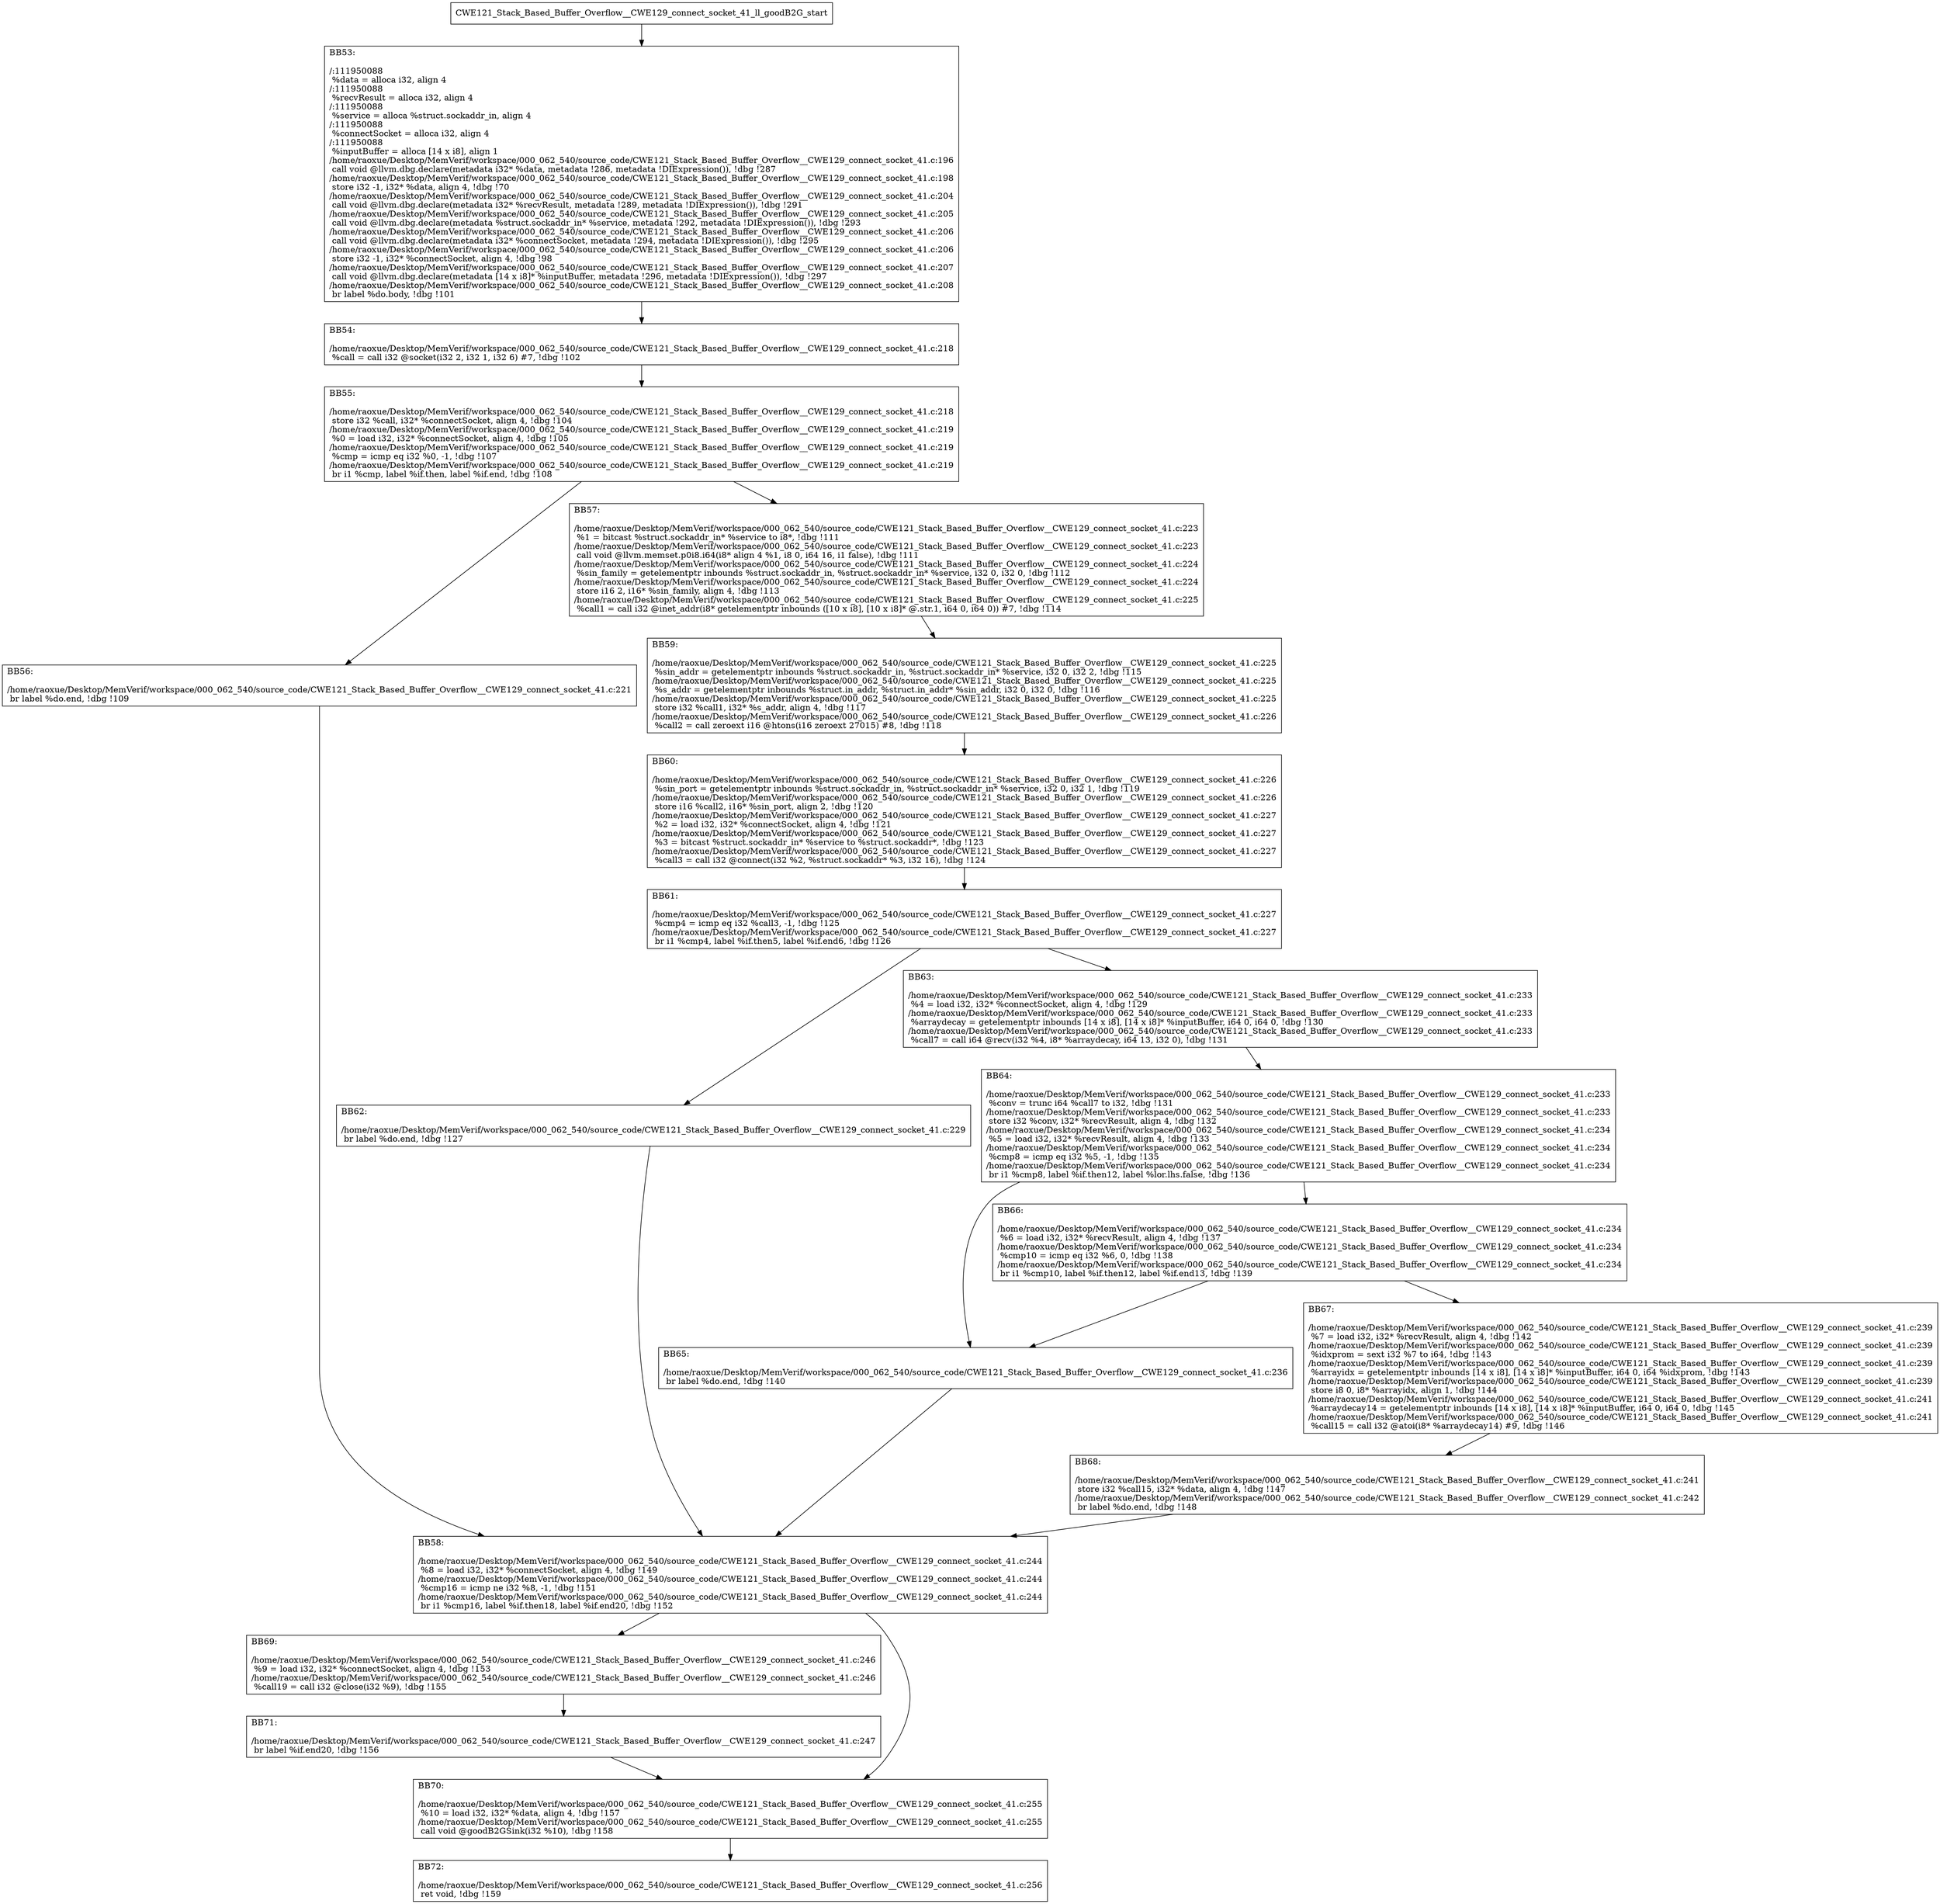 digraph "CFG for'CWE121_Stack_Based_Buffer_Overflow__CWE129_connect_socket_41_ll_goodB2G' function" {
	BBCWE121_Stack_Based_Buffer_Overflow__CWE129_connect_socket_41_ll_goodB2G_start[shape=record,label="{CWE121_Stack_Based_Buffer_Overflow__CWE129_connect_socket_41_ll_goodB2G_start}"];
	BBCWE121_Stack_Based_Buffer_Overflow__CWE129_connect_socket_41_ll_goodB2G_start-> CWE121_Stack_Based_Buffer_Overflow__CWE129_connect_socket_41_ll_goodB2GBB53;
	CWE121_Stack_Based_Buffer_Overflow__CWE129_connect_socket_41_ll_goodB2GBB53 [shape=record, label="{BB53:\l\l/:111950088\l
  %data = alloca i32, align 4\l
/:111950088\l
  %recvResult = alloca i32, align 4\l
/:111950088\l
  %service = alloca %struct.sockaddr_in, align 4\l
/:111950088\l
  %connectSocket = alloca i32, align 4\l
/:111950088\l
  %inputBuffer = alloca [14 x i8], align 1\l
/home/raoxue/Desktop/MemVerif/workspace/000_062_540/source_code/CWE121_Stack_Based_Buffer_Overflow__CWE129_connect_socket_41.c:196\l
  call void @llvm.dbg.declare(metadata i32* %data, metadata !286, metadata !DIExpression()), !dbg !287\l
/home/raoxue/Desktop/MemVerif/workspace/000_062_540/source_code/CWE121_Stack_Based_Buffer_Overflow__CWE129_connect_socket_41.c:198\l
  store i32 -1, i32* %data, align 4, !dbg !70\l
/home/raoxue/Desktop/MemVerif/workspace/000_062_540/source_code/CWE121_Stack_Based_Buffer_Overflow__CWE129_connect_socket_41.c:204\l
  call void @llvm.dbg.declare(metadata i32* %recvResult, metadata !289, metadata !DIExpression()), !dbg !291\l
/home/raoxue/Desktop/MemVerif/workspace/000_062_540/source_code/CWE121_Stack_Based_Buffer_Overflow__CWE129_connect_socket_41.c:205\l
  call void @llvm.dbg.declare(metadata %struct.sockaddr_in* %service, metadata !292, metadata !DIExpression()), !dbg !293\l
/home/raoxue/Desktop/MemVerif/workspace/000_062_540/source_code/CWE121_Stack_Based_Buffer_Overflow__CWE129_connect_socket_41.c:206\l
  call void @llvm.dbg.declare(metadata i32* %connectSocket, metadata !294, metadata !DIExpression()), !dbg !295\l
/home/raoxue/Desktop/MemVerif/workspace/000_062_540/source_code/CWE121_Stack_Based_Buffer_Overflow__CWE129_connect_socket_41.c:206\l
  store i32 -1, i32* %connectSocket, align 4, !dbg !98\l
/home/raoxue/Desktop/MemVerif/workspace/000_062_540/source_code/CWE121_Stack_Based_Buffer_Overflow__CWE129_connect_socket_41.c:207\l
  call void @llvm.dbg.declare(metadata [14 x i8]* %inputBuffer, metadata !296, metadata !DIExpression()), !dbg !297\l
/home/raoxue/Desktop/MemVerif/workspace/000_062_540/source_code/CWE121_Stack_Based_Buffer_Overflow__CWE129_connect_socket_41.c:208\l
  br label %do.body, !dbg !101\l
}"];
	CWE121_Stack_Based_Buffer_Overflow__CWE129_connect_socket_41_ll_goodB2GBB53-> CWE121_Stack_Based_Buffer_Overflow__CWE129_connect_socket_41_ll_goodB2GBB54;
	CWE121_Stack_Based_Buffer_Overflow__CWE129_connect_socket_41_ll_goodB2GBB54 [shape=record, label="{BB54:\l\l/home/raoxue/Desktop/MemVerif/workspace/000_062_540/source_code/CWE121_Stack_Based_Buffer_Overflow__CWE129_connect_socket_41.c:218\l
  %call = call i32 @socket(i32 2, i32 1, i32 6) #7, !dbg !102\l
}"];
	CWE121_Stack_Based_Buffer_Overflow__CWE129_connect_socket_41_ll_goodB2GBB54-> CWE121_Stack_Based_Buffer_Overflow__CWE129_connect_socket_41_ll_goodB2GBB55;
	CWE121_Stack_Based_Buffer_Overflow__CWE129_connect_socket_41_ll_goodB2GBB55 [shape=record, label="{BB55:\l\l/home/raoxue/Desktop/MemVerif/workspace/000_062_540/source_code/CWE121_Stack_Based_Buffer_Overflow__CWE129_connect_socket_41.c:218\l
  store i32 %call, i32* %connectSocket, align 4, !dbg !104\l
/home/raoxue/Desktop/MemVerif/workspace/000_062_540/source_code/CWE121_Stack_Based_Buffer_Overflow__CWE129_connect_socket_41.c:219\l
  %0 = load i32, i32* %connectSocket, align 4, !dbg !105\l
/home/raoxue/Desktop/MemVerif/workspace/000_062_540/source_code/CWE121_Stack_Based_Buffer_Overflow__CWE129_connect_socket_41.c:219\l
  %cmp = icmp eq i32 %0, -1, !dbg !107\l
/home/raoxue/Desktop/MemVerif/workspace/000_062_540/source_code/CWE121_Stack_Based_Buffer_Overflow__CWE129_connect_socket_41.c:219\l
  br i1 %cmp, label %if.then, label %if.end, !dbg !108\l
}"];
	CWE121_Stack_Based_Buffer_Overflow__CWE129_connect_socket_41_ll_goodB2GBB55-> CWE121_Stack_Based_Buffer_Overflow__CWE129_connect_socket_41_ll_goodB2GBB56;
	CWE121_Stack_Based_Buffer_Overflow__CWE129_connect_socket_41_ll_goodB2GBB55-> CWE121_Stack_Based_Buffer_Overflow__CWE129_connect_socket_41_ll_goodB2GBB57;
	CWE121_Stack_Based_Buffer_Overflow__CWE129_connect_socket_41_ll_goodB2GBB56 [shape=record, label="{BB56:\l\l/home/raoxue/Desktop/MemVerif/workspace/000_062_540/source_code/CWE121_Stack_Based_Buffer_Overflow__CWE129_connect_socket_41.c:221\l
  br label %do.end, !dbg !109\l
}"];
	CWE121_Stack_Based_Buffer_Overflow__CWE129_connect_socket_41_ll_goodB2GBB56-> CWE121_Stack_Based_Buffer_Overflow__CWE129_connect_socket_41_ll_goodB2GBB58;
	CWE121_Stack_Based_Buffer_Overflow__CWE129_connect_socket_41_ll_goodB2GBB57 [shape=record, label="{BB57:\l\l/home/raoxue/Desktop/MemVerif/workspace/000_062_540/source_code/CWE121_Stack_Based_Buffer_Overflow__CWE129_connect_socket_41.c:223\l
  %1 = bitcast %struct.sockaddr_in* %service to i8*, !dbg !111\l
/home/raoxue/Desktop/MemVerif/workspace/000_062_540/source_code/CWE121_Stack_Based_Buffer_Overflow__CWE129_connect_socket_41.c:223\l
  call void @llvm.memset.p0i8.i64(i8* align 4 %1, i8 0, i64 16, i1 false), !dbg !111\l
/home/raoxue/Desktop/MemVerif/workspace/000_062_540/source_code/CWE121_Stack_Based_Buffer_Overflow__CWE129_connect_socket_41.c:224\l
  %sin_family = getelementptr inbounds %struct.sockaddr_in, %struct.sockaddr_in* %service, i32 0, i32 0, !dbg !112\l
/home/raoxue/Desktop/MemVerif/workspace/000_062_540/source_code/CWE121_Stack_Based_Buffer_Overflow__CWE129_connect_socket_41.c:224\l
  store i16 2, i16* %sin_family, align 4, !dbg !113\l
/home/raoxue/Desktop/MemVerif/workspace/000_062_540/source_code/CWE121_Stack_Based_Buffer_Overflow__CWE129_connect_socket_41.c:225\l
  %call1 = call i32 @inet_addr(i8* getelementptr inbounds ([10 x i8], [10 x i8]* @.str.1, i64 0, i64 0)) #7, !dbg !114\l
}"];
	CWE121_Stack_Based_Buffer_Overflow__CWE129_connect_socket_41_ll_goodB2GBB57-> CWE121_Stack_Based_Buffer_Overflow__CWE129_connect_socket_41_ll_goodB2GBB59;
	CWE121_Stack_Based_Buffer_Overflow__CWE129_connect_socket_41_ll_goodB2GBB59 [shape=record, label="{BB59:\l\l/home/raoxue/Desktop/MemVerif/workspace/000_062_540/source_code/CWE121_Stack_Based_Buffer_Overflow__CWE129_connect_socket_41.c:225\l
  %sin_addr = getelementptr inbounds %struct.sockaddr_in, %struct.sockaddr_in* %service, i32 0, i32 2, !dbg !115\l
/home/raoxue/Desktop/MemVerif/workspace/000_062_540/source_code/CWE121_Stack_Based_Buffer_Overflow__CWE129_connect_socket_41.c:225\l
  %s_addr = getelementptr inbounds %struct.in_addr, %struct.in_addr* %sin_addr, i32 0, i32 0, !dbg !116\l
/home/raoxue/Desktop/MemVerif/workspace/000_062_540/source_code/CWE121_Stack_Based_Buffer_Overflow__CWE129_connect_socket_41.c:225\l
  store i32 %call1, i32* %s_addr, align 4, !dbg !117\l
/home/raoxue/Desktop/MemVerif/workspace/000_062_540/source_code/CWE121_Stack_Based_Buffer_Overflow__CWE129_connect_socket_41.c:226\l
  %call2 = call zeroext i16 @htons(i16 zeroext 27015) #8, !dbg !118\l
}"];
	CWE121_Stack_Based_Buffer_Overflow__CWE129_connect_socket_41_ll_goodB2GBB59-> CWE121_Stack_Based_Buffer_Overflow__CWE129_connect_socket_41_ll_goodB2GBB60;
	CWE121_Stack_Based_Buffer_Overflow__CWE129_connect_socket_41_ll_goodB2GBB60 [shape=record, label="{BB60:\l\l/home/raoxue/Desktop/MemVerif/workspace/000_062_540/source_code/CWE121_Stack_Based_Buffer_Overflow__CWE129_connect_socket_41.c:226\l
  %sin_port = getelementptr inbounds %struct.sockaddr_in, %struct.sockaddr_in* %service, i32 0, i32 1, !dbg !119\l
/home/raoxue/Desktop/MemVerif/workspace/000_062_540/source_code/CWE121_Stack_Based_Buffer_Overflow__CWE129_connect_socket_41.c:226\l
  store i16 %call2, i16* %sin_port, align 2, !dbg !120\l
/home/raoxue/Desktop/MemVerif/workspace/000_062_540/source_code/CWE121_Stack_Based_Buffer_Overflow__CWE129_connect_socket_41.c:227\l
  %2 = load i32, i32* %connectSocket, align 4, !dbg !121\l
/home/raoxue/Desktop/MemVerif/workspace/000_062_540/source_code/CWE121_Stack_Based_Buffer_Overflow__CWE129_connect_socket_41.c:227\l
  %3 = bitcast %struct.sockaddr_in* %service to %struct.sockaddr*, !dbg !123\l
/home/raoxue/Desktop/MemVerif/workspace/000_062_540/source_code/CWE121_Stack_Based_Buffer_Overflow__CWE129_connect_socket_41.c:227\l
  %call3 = call i32 @connect(i32 %2, %struct.sockaddr* %3, i32 16), !dbg !124\l
}"];
	CWE121_Stack_Based_Buffer_Overflow__CWE129_connect_socket_41_ll_goodB2GBB60-> CWE121_Stack_Based_Buffer_Overflow__CWE129_connect_socket_41_ll_goodB2GBB61;
	CWE121_Stack_Based_Buffer_Overflow__CWE129_connect_socket_41_ll_goodB2GBB61 [shape=record, label="{BB61:\l\l/home/raoxue/Desktop/MemVerif/workspace/000_062_540/source_code/CWE121_Stack_Based_Buffer_Overflow__CWE129_connect_socket_41.c:227\l
  %cmp4 = icmp eq i32 %call3, -1, !dbg !125\l
/home/raoxue/Desktop/MemVerif/workspace/000_062_540/source_code/CWE121_Stack_Based_Buffer_Overflow__CWE129_connect_socket_41.c:227\l
  br i1 %cmp4, label %if.then5, label %if.end6, !dbg !126\l
}"];
	CWE121_Stack_Based_Buffer_Overflow__CWE129_connect_socket_41_ll_goodB2GBB61-> CWE121_Stack_Based_Buffer_Overflow__CWE129_connect_socket_41_ll_goodB2GBB62;
	CWE121_Stack_Based_Buffer_Overflow__CWE129_connect_socket_41_ll_goodB2GBB61-> CWE121_Stack_Based_Buffer_Overflow__CWE129_connect_socket_41_ll_goodB2GBB63;
	CWE121_Stack_Based_Buffer_Overflow__CWE129_connect_socket_41_ll_goodB2GBB62 [shape=record, label="{BB62:\l\l/home/raoxue/Desktop/MemVerif/workspace/000_062_540/source_code/CWE121_Stack_Based_Buffer_Overflow__CWE129_connect_socket_41.c:229\l
  br label %do.end, !dbg !127\l
}"];
	CWE121_Stack_Based_Buffer_Overflow__CWE129_connect_socket_41_ll_goodB2GBB62-> CWE121_Stack_Based_Buffer_Overflow__CWE129_connect_socket_41_ll_goodB2GBB58;
	CWE121_Stack_Based_Buffer_Overflow__CWE129_connect_socket_41_ll_goodB2GBB63 [shape=record, label="{BB63:\l\l/home/raoxue/Desktop/MemVerif/workspace/000_062_540/source_code/CWE121_Stack_Based_Buffer_Overflow__CWE129_connect_socket_41.c:233\l
  %4 = load i32, i32* %connectSocket, align 4, !dbg !129\l
/home/raoxue/Desktop/MemVerif/workspace/000_062_540/source_code/CWE121_Stack_Based_Buffer_Overflow__CWE129_connect_socket_41.c:233\l
  %arraydecay = getelementptr inbounds [14 x i8], [14 x i8]* %inputBuffer, i64 0, i64 0, !dbg !130\l
/home/raoxue/Desktop/MemVerif/workspace/000_062_540/source_code/CWE121_Stack_Based_Buffer_Overflow__CWE129_connect_socket_41.c:233\l
  %call7 = call i64 @recv(i32 %4, i8* %arraydecay, i64 13, i32 0), !dbg !131\l
}"];
	CWE121_Stack_Based_Buffer_Overflow__CWE129_connect_socket_41_ll_goodB2GBB63-> CWE121_Stack_Based_Buffer_Overflow__CWE129_connect_socket_41_ll_goodB2GBB64;
	CWE121_Stack_Based_Buffer_Overflow__CWE129_connect_socket_41_ll_goodB2GBB64 [shape=record, label="{BB64:\l\l/home/raoxue/Desktop/MemVerif/workspace/000_062_540/source_code/CWE121_Stack_Based_Buffer_Overflow__CWE129_connect_socket_41.c:233\l
  %conv = trunc i64 %call7 to i32, !dbg !131\l
/home/raoxue/Desktop/MemVerif/workspace/000_062_540/source_code/CWE121_Stack_Based_Buffer_Overflow__CWE129_connect_socket_41.c:233\l
  store i32 %conv, i32* %recvResult, align 4, !dbg !132\l
/home/raoxue/Desktop/MemVerif/workspace/000_062_540/source_code/CWE121_Stack_Based_Buffer_Overflow__CWE129_connect_socket_41.c:234\l
  %5 = load i32, i32* %recvResult, align 4, !dbg !133\l
/home/raoxue/Desktop/MemVerif/workspace/000_062_540/source_code/CWE121_Stack_Based_Buffer_Overflow__CWE129_connect_socket_41.c:234\l
  %cmp8 = icmp eq i32 %5, -1, !dbg !135\l
/home/raoxue/Desktop/MemVerif/workspace/000_062_540/source_code/CWE121_Stack_Based_Buffer_Overflow__CWE129_connect_socket_41.c:234\l
  br i1 %cmp8, label %if.then12, label %lor.lhs.false, !dbg !136\l
}"];
	CWE121_Stack_Based_Buffer_Overflow__CWE129_connect_socket_41_ll_goodB2GBB64-> CWE121_Stack_Based_Buffer_Overflow__CWE129_connect_socket_41_ll_goodB2GBB65;
	CWE121_Stack_Based_Buffer_Overflow__CWE129_connect_socket_41_ll_goodB2GBB64-> CWE121_Stack_Based_Buffer_Overflow__CWE129_connect_socket_41_ll_goodB2GBB66;
	CWE121_Stack_Based_Buffer_Overflow__CWE129_connect_socket_41_ll_goodB2GBB66 [shape=record, label="{BB66:\l\l/home/raoxue/Desktop/MemVerif/workspace/000_062_540/source_code/CWE121_Stack_Based_Buffer_Overflow__CWE129_connect_socket_41.c:234\l
  %6 = load i32, i32* %recvResult, align 4, !dbg !137\l
/home/raoxue/Desktop/MemVerif/workspace/000_062_540/source_code/CWE121_Stack_Based_Buffer_Overflow__CWE129_connect_socket_41.c:234\l
  %cmp10 = icmp eq i32 %6, 0, !dbg !138\l
/home/raoxue/Desktop/MemVerif/workspace/000_062_540/source_code/CWE121_Stack_Based_Buffer_Overflow__CWE129_connect_socket_41.c:234\l
  br i1 %cmp10, label %if.then12, label %if.end13, !dbg !139\l
}"];
	CWE121_Stack_Based_Buffer_Overflow__CWE129_connect_socket_41_ll_goodB2GBB66-> CWE121_Stack_Based_Buffer_Overflow__CWE129_connect_socket_41_ll_goodB2GBB65;
	CWE121_Stack_Based_Buffer_Overflow__CWE129_connect_socket_41_ll_goodB2GBB66-> CWE121_Stack_Based_Buffer_Overflow__CWE129_connect_socket_41_ll_goodB2GBB67;
	CWE121_Stack_Based_Buffer_Overflow__CWE129_connect_socket_41_ll_goodB2GBB65 [shape=record, label="{BB65:\l\l/home/raoxue/Desktop/MemVerif/workspace/000_062_540/source_code/CWE121_Stack_Based_Buffer_Overflow__CWE129_connect_socket_41.c:236\l
  br label %do.end, !dbg !140\l
}"];
	CWE121_Stack_Based_Buffer_Overflow__CWE129_connect_socket_41_ll_goodB2GBB65-> CWE121_Stack_Based_Buffer_Overflow__CWE129_connect_socket_41_ll_goodB2GBB58;
	CWE121_Stack_Based_Buffer_Overflow__CWE129_connect_socket_41_ll_goodB2GBB67 [shape=record, label="{BB67:\l\l/home/raoxue/Desktop/MemVerif/workspace/000_062_540/source_code/CWE121_Stack_Based_Buffer_Overflow__CWE129_connect_socket_41.c:239\l
  %7 = load i32, i32* %recvResult, align 4, !dbg !142\l
/home/raoxue/Desktop/MemVerif/workspace/000_062_540/source_code/CWE121_Stack_Based_Buffer_Overflow__CWE129_connect_socket_41.c:239\l
  %idxprom = sext i32 %7 to i64, !dbg !143\l
/home/raoxue/Desktop/MemVerif/workspace/000_062_540/source_code/CWE121_Stack_Based_Buffer_Overflow__CWE129_connect_socket_41.c:239\l
  %arrayidx = getelementptr inbounds [14 x i8], [14 x i8]* %inputBuffer, i64 0, i64 %idxprom, !dbg !143\l
/home/raoxue/Desktop/MemVerif/workspace/000_062_540/source_code/CWE121_Stack_Based_Buffer_Overflow__CWE129_connect_socket_41.c:239\l
  store i8 0, i8* %arrayidx, align 1, !dbg !144\l
/home/raoxue/Desktop/MemVerif/workspace/000_062_540/source_code/CWE121_Stack_Based_Buffer_Overflow__CWE129_connect_socket_41.c:241\l
  %arraydecay14 = getelementptr inbounds [14 x i8], [14 x i8]* %inputBuffer, i64 0, i64 0, !dbg !145\l
/home/raoxue/Desktop/MemVerif/workspace/000_062_540/source_code/CWE121_Stack_Based_Buffer_Overflow__CWE129_connect_socket_41.c:241\l
  %call15 = call i32 @atoi(i8* %arraydecay14) #9, !dbg !146\l
}"];
	CWE121_Stack_Based_Buffer_Overflow__CWE129_connect_socket_41_ll_goodB2GBB67-> CWE121_Stack_Based_Buffer_Overflow__CWE129_connect_socket_41_ll_goodB2GBB68;
	CWE121_Stack_Based_Buffer_Overflow__CWE129_connect_socket_41_ll_goodB2GBB68 [shape=record, label="{BB68:\l\l/home/raoxue/Desktop/MemVerif/workspace/000_062_540/source_code/CWE121_Stack_Based_Buffer_Overflow__CWE129_connect_socket_41.c:241\l
  store i32 %call15, i32* %data, align 4, !dbg !147\l
/home/raoxue/Desktop/MemVerif/workspace/000_062_540/source_code/CWE121_Stack_Based_Buffer_Overflow__CWE129_connect_socket_41.c:242\l
  br label %do.end, !dbg !148\l
}"];
	CWE121_Stack_Based_Buffer_Overflow__CWE129_connect_socket_41_ll_goodB2GBB68-> CWE121_Stack_Based_Buffer_Overflow__CWE129_connect_socket_41_ll_goodB2GBB58;
	CWE121_Stack_Based_Buffer_Overflow__CWE129_connect_socket_41_ll_goodB2GBB58 [shape=record, label="{BB58:\l\l/home/raoxue/Desktop/MemVerif/workspace/000_062_540/source_code/CWE121_Stack_Based_Buffer_Overflow__CWE129_connect_socket_41.c:244\l
  %8 = load i32, i32* %connectSocket, align 4, !dbg !149\l
/home/raoxue/Desktop/MemVerif/workspace/000_062_540/source_code/CWE121_Stack_Based_Buffer_Overflow__CWE129_connect_socket_41.c:244\l
  %cmp16 = icmp ne i32 %8, -1, !dbg !151\l
/home/raoxue/Desktop/MemVerif/workspace/000_062_540/source_code/CWE121_Stack_Based_Buffer_Overflow__CWE129_connect_socket_41.c:244\l
  br i1 %cmp16, label %if.then18, label %if.end20, !dbg !152\l
}"];
	CWE121_Stack_Based_Buffer_Overflow__CWE129_connect_socket_41_ll_goodB2GBB58-> CWE121_Stack_Based_Buffer_Overflow__CWE129_connect_socket_41_ll_goodB2GBB69;
	CWE121_Stack_Based_Buffer_Overflow__CWE129_connect_socket_41_ll_goodB2GBB58-> CWE121_Stack_Based_Buffer_Overflow__CWE129_connect_socket_41_ll_goodB2GBB70;
	CWE121_Stack_Based_Buffer_Overflow__CWE129_connect_socket_41_ll_goodB2GBB69 [shape=record, label="{BB69:\l\l/home/raoxue/Desktop/MemVerif/workspace/000_062_540/source_code/CWE121_Stack_Based_Buffer_Overflow__CWE129_connect_socket_41.c:246\l
  %9 = load i32, i32* %connectSocket, align 4, !dbg !153\l
/home/raoxue/Desktop/MemVerif/workspace/000_062_540/source_code/CWE121_Stack_Based_Buffer_Overflow__CWE129_connect_socket_41.c:246\l
  %call19 = call i32 @close(i32 %9), !dbg !155\l
}"];
	CWE121_Stack_Based_Buffer_Overflow__CWE129_connect_socket_41_ll_goodB2GBB69-> CWE121_Stack_Based_Buffer_Overflow__CWE129_connect_socket_41_ll_goodB2GBB71;
	CWE121_Stack_Based_Buffer_Overflow__CWE129_connect_socket_41_ll_goodB2GBB71 [shape=record, label="{BB71:\l\l/home/raoxue/Desktop/MemVerif/workspace/000_062_540/source_code/CWE121_Stack_Based_Buffer_Overflow__CWE129_connect_socket_41.c:247\l
  br label %if.end20, !dbg !156\l
}"];
	CWE121_Stack_Based_Buffer_Overflow__CWE129_connect_socket_41_ll_goodB2GBB71-> CWE121_Stack_Based_Buffer_Overflow__CWE129_connect_socket_41_ll_goodB2GBB70;
	CWE121_Stack_Based_Buffer_Overflow__CWE129_connect_socket_41_ll_goodB2GBB70 [shape=record, label="{BB70:\l\l/home/raoxue/Desktop/MemVerif/workspace/000_062_540/source_code/CWE121_Stack_Based_Buffer_Overflow__CWE129_connect_socket_41.c:255\l
  %10 = load i32, i32* %data, align 4, !dbg !157\l
/home/raoxue/Desktop/MemVerif/workspace/000_062_540/source_code/CWE121_Stack_Based_Buffer_Overflow__CWE129_connect_socket_41.c:255\l
  call void @goodB2GSink(i32 %10), !dbg !158\l
}"];
	CWE121_Stack_Based_Buffer_Overflow__CWE129_connect_socket_41_ll_goodB2GBB70-> CWE121_Stack_Based_Buffer_Overflow__CWE129_connect_socket_41_ll_goodB2GBB72;
	CWE121_Stack_Based_Buffer_Overflow__CWE129_connect_socket_41_ll_goodB2GBB72 [shape=record, label="{BB72:\l\l/home/raoxue/Desktop/MemVerif/workspace/000_062_540/source_code/CWE121_Stack_Based_Buffer_Overflow__CWE129_connect_socket_41.c:256\l
  ret void, !dbg !159\l
}"];
}
